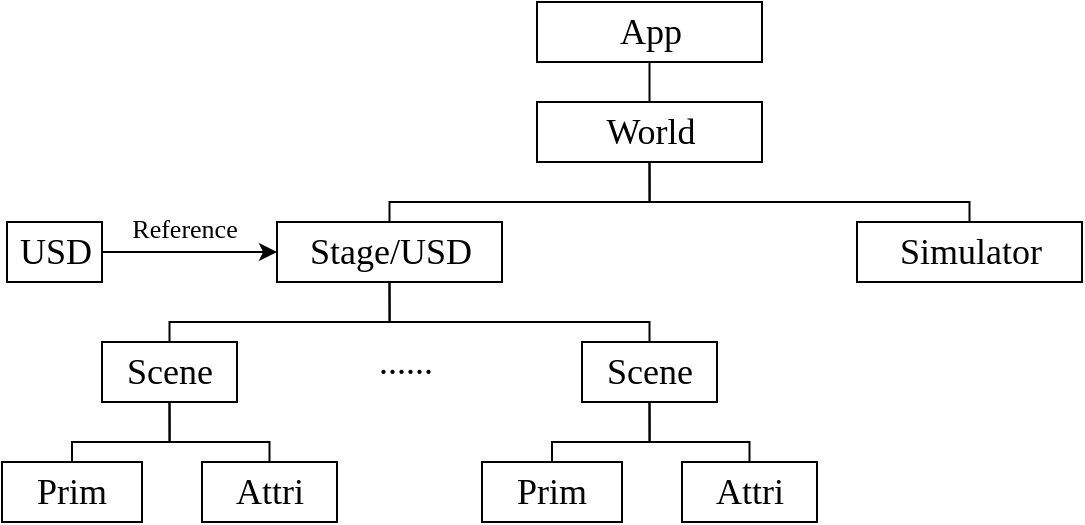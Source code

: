 <mxfile version="24.5.3" type="device">
  <diagram name="第 1 页" id="PSBUdQU4QRtS8JhmlRqs">
    <mxGraphModel dx="819" dy="497" grid="1" gridSize="10" guides="1" tooltips="1" connect="1" arrows="1" fold="1" page="1" pageScale="1" pageWidth="850" pageHeight="1100" math="0" shadow="0">
      <root>
        <mxCell id="0" />
        <mxCell id="1" parent="0" />
        <mxCell id="DmGKTJ-AFHGoHqkotbEC-5" style="edgeStyle=orthogonalEdgeStyle;rounded=0;orthogonalLoop=1;jettySize=auto;html=1;entryX=0.5;entryY=1;entryDx=0;entryDy=0;endArrow=none;endFill=0;" parent="1" source="DmGKTJ-AFHGoHqkotbEC-1" target="DmGKTJ-AFHGoHqkotbEC-4" edge="1">
          <mxGeometry relative="1" as="geometry">
            <Array as="points">
              <mxPoint x="85" y="230" />
              <mxPoint x="134" y="230" />
            </Array>
          </mxGeometry>
        </mxCell>
        <mxCell id="DmGKTJ-AFHGoHqkotbEC-1" value="&lt;font face=&quot;CaskaydiaCove Nerd Font&quot; style=&quot;font-size: 18px;&quot;&gt;Prim&lt;/font&gt;" style="whiteSpace=wrap;html=1;" parent="1" vertex="1">
          <mxGeometry x="50" y="240" width="70" height="30" as="geometry" />
        </mxCell>
        <mxCell id="DmGKTJ-AFHGoHqkotbEC-6" style="edgeStyle=orthogonalEdgeStyle;rounded=0;orthogonalLoop=1;jettySize=auto;html=1;entryX=0.5;entryY=1;entryDx=0;entryDy=0;endArrow=none;endFill=0;" parent="1" source="DmGKTJ-AFHGoHqkotbEC-2" target="DmGKTJ-AFHGoHqkotbEC-4" edge="1">
          <mxGeometry relative="1" as="geometry">
            <Array as="points">
              <mxPoint x="184" y="230" />
              <mxPoint x="134" y="230" />
            </Array>
          </mxGeometry>
        </mxCell>
        <mxCell id="DmGKTJ-AFHGoHqkotbEC-2" value="&lt;font face=&quot;CaskaydiaCove Nerd Font&quot; style=&quot;font-size: 18px;&quot;&gt;Attri&lt;/font&gt;" style="whiteSpace=wrap;html=1;" parent="1" vertex="1">
          <mxGeometry x="150" y="240" width="67.5" height="30" as="geometry" />
        </mxCell>
        <mxCell id="DmGKTJ-AFHGoHqkotbEC-14" style="edgeStyle=orthogonalEdgeStyle;rounded=0;orthogonalLoop=1;jettySize=auto;html=1;entryX=0.5;entryY=1;entryDx=0;entryDy=0;endArrow=none;endFill=0;" parent="1" source="DmGKTJ-AFHGoHqkotbEC-4" target="DmGKTJ-AFHGoHqkotbEC-13" edge="1">
          <mxGeometry relative="1" as="geometry">
            <Array as="points">
              <mxPoint x="134" y="170" />
              <mxPoint x="244" y="170" />
            </Array>
          </mxGeometry>
        </mxCell>
        <mxCell id="DmGKTJ-AFHGoHqkotbEC-4" value="&lt;font face=&quot;CaskaydiaCove Nerd Font&quot; style=&quot;font-size: 18px;&quot;&gt;Scene&lt;/font&gt;" style="whiteSpace=wrap;html=1;" parent="1" vertex="1">
          <mxGeometry x="100" y="180" width="67.5" height="30" as="geometry" />
        </mxCell>
        <mxCell id="DmGKTJ-AFHGoHqkotbEC-7" style="edgeStyle=orthogonalEdgeStyle;rounded=0;orthogonalLoop=1;jettySize=auto;html=1;entryX=0.5;entryY=1;entryDx=0;entryDy=0;endArrow=none;endFill=0;" parent="1" source="DmGKTJ-AFHGoHqkotbEC-8" target="DmGKTJ-AFHGoHqkotbEC-11" edge="1">
          <mxGeometry relative="1" as="geometry">
            <Array as="points">
              <mxPoint x="325" y="230" />
              <mxPoint x="374" y="230" />
            </Array>
          </mxGeometry>
        </mxCell>
        <mxCell id="DmGKTJ-AFHGoHqkotbEC-8" value="&lt;font face=&quot;CaskaydiaCove Nerd Font&quot; style=&quot;font-size: 18px;&quot;&gt;Prim&lt;/font&gt;" style="whiteSpace=wrap;html=1;" parent="1" vertex="1">
          <mxGeometry x="290" y="240" width="70" height="30" as="geometry" />
        </mxCell>
        <mxCell id="DmGKTJ-AFHGoHqkotbEC-9" style="edgeStyle=orthogonalEdgeStyle;rounded=0;orthogonalLoop=1;jettySize=auto;html=1;entryX=0.5;entryY=1;entryDx=0;entryDy=0;endArrow=none;endFill=0;" parent="1" source="DmGKTJ-AFHGoHqkotbEC-10" target="DmGKTJ-AFHGoHqkotbEC-11" edge="1">
          <mxGeometry relative="1" as="geometry">
            <Array as="points">
              <mxPoint x="424" y="230" />
              <mxPoint x="374" y="230" />
            </Array>
          </mxGeometry>
        </mxCell>
        <mxCell id="DmGKTJ-AFHGoHqkotbEC-10" value="&lt;font face=&quot;CaskaydiaCove Nerd Font&quot; style=&quot;font-size: 18px;&quot;&gt;Attri&lt;/font&gt;" style="whiteSpace=wrap;html=1;" parent="1" vertex="1">
          <mxGeometry x="390" y="240" width="67.5" height="30" as="geometry" />
        </mxCell>
        <mxCell id="DmGKTJ-AFHGoHqkotbEC-16" style="edgeStyle=orthogonalEdgeStyle;rounded=0;orthogonalLoop=1;jettySize=auto;html=1;entryX=0.5;entryY=1;entryDx=0;entryDy=0;endArrow=none;endFill=0;" parent="1" source="DmGKTJ-AFHGoHqkotbEC-11" target="DmGKTJ-AFHGoHqkotbEC-13" edge="1">
          <mxGeometry relative="1" as="geometry">
            <Array as="points">
              <mxPoint x="374" y="170" />
              <mxPoint x="244" y="170" />
            </Array>
          </mxGeometry>
        </mxCell>
        <mxCell id="DmGKTJ-AFHGoHqkotbEC-11" value="&lt;font face=&quot;CaskaydiaCove Nerd Font&quot; style=&quot;font-size: 18px;&quot;&gt;Scene&lt;/font&gt;" style="whiteSpace=wrap;html=1;" parent="1" vertex="1">
          <mxGeometry x="340" y="180" width="67.5" height="30" as="geometry" />
        </mxCell>
        <mxCell id="DmGKTJ-AFHGoHqkotbEC-12" value="&lt;font face=&quot;CaskaydiaCove Nerd Font&quot;&gt;&lt;span style=&quot;font-size: 18px;&quot;&gt;......&lt;/span&gt;&lt;/font&gt;" style="whiteSpace=wrap;html=1;strokeColor=none;spacingBottom=10;" parent="1" vertex="1">
          <mxGeometry x="217.5" y="180" width="67.5" height="30" as="geometry" />
        </mxCell>
        <mxCell id="DmGKTJ-AFHGoHqkotbEC-20" style="edgeStyle=orthogonalEdgeStyle;rounded=0;orthogonalLoop=1;jettySize=auto;html=1;entryX=0.5;entryY=1;entryDx=0;entryDy=0;endArrow=none;endFill=0;" parent="1" source="DmGKTJ-AFHGoHqkotbEC-13" target="DmGKTJ-AFHGoHqkotbEC-19" edge="1">
          <mxGeometry relative="1" as="geometry">
            <Array as="points">
              <mxPoint x="244" y="110" />
              <mxPoint x="374" y="110" />
            </Array>
          </mxGeometry>
        </mxCell>
        <mxCell id="DmGKTJ-AFHGoHqkotbEC-13" value="&lt;font face=&quot;CaskaydiaCove Nerd Font&quot; style=&quot;font-size: 18px;&quot;&gt;Stage&lt;/font&gt;&lt;span style=&quot;font-family: &amp;quot;CaskaydiaCove Nerd Font&amp;quot;; font-size: 18px;&quot;&gt;/USD&lt;/span&gt;" style="whiteSpace=wrap;html=1;" parent="1" vertex="1">
          <mxGeometry x="187.5" y="120" width="112.5" height="30" as="geometry" />
        </mxCell>
        <mxCell id="DmGKTJ-AFHGoHqkotbEC-21" style="edgeStyle=orthogonalEdgeStyle;rounded=0;orthogonalLoop=1;jettySize=auto;html=1;entryX=0.5;entryY=1;entryDx=0;entryDy=0;endArrow=none;endFill=0;" parent="1" source="DmGKTJ-AFHGoHqkotbEC-18" target="DmGKTJ-AFHGoHqkotbEC-19" edge="1">
          <mxGeometry relative="1" as="geometry">
            <Array as="points">
              <mxPoint x="534" y="110" />
              <mxPoint x="374" y="110" />
            </Array>
          </mxGeometry>
        </mxCell>
        <mxCell id="DmGKTJ-AFHGoHqkotbEC-18" value="&lt;font face=&quot;CaskaydiaCove Nerd Font&quot; style=&quot;font-size: 18px;&quot;&gt;Simulator&lt;/font&gt;" style="whiteSpace=wrap;html=1;" parent="1" vertex="1">
          <mxGeometry x="477.5" y="120" width="112.5" height="30" as="geometry" />
        </mxCell>
        <mxCell id="DmGKTJ-AFHGoHqkotbEC-23" value="" style="edgeStyle=orthogonalEdgeStyle;rounded=0;orthogonalLoop=1;jettySize=auto;html=1;endArrow=none;endFill=0;" parent="1" source="DmGKTJ-AFHGoHqkotbEC-19" target="DmGKTJ-AFHGoHqkotbEC-22" edge="1">
          <mxGeometry relative="1" as="geometry" />
        </mxCell>
        <mxCell id="DmGKTJ-AFHGoHqkotbEC-19" value="&lt;font face=&quot;CaskaydiaCove Nerd Font&quot; style=&quot;font-size: 18px;&quot;&gt;World&lt;/font&gt;" style="whiteSpace=wrap;html=1;" parent="1" vertex="1">
          <mxGeometry x="317.5" y="60" width="112.5" height="30" as="geometry" />
        </mxCell>
        <mxCell id="DmGKTJ-AFHGoHqkotbEC-22" value="&lt;font face=&quot;CaskaydiaCove Nerd Font&quot; style=&quot;font-size: 18px;&quot;&gt;App&lt;/font&gt;" style="whiteSpace=wrap;html=1;" parent="1" vertex="1">
          <mxGeometry x="317.5" y="10" width="112.5" height="30" as="geometry" />
        </mxCell>
        <mxCell id="2N-mhZpfjbuZ_Rilx4kp-2" style="edgeStyle=orthogonalEdgeStyle;rounded=0;orthogonalLoop=1;jettySize=auto;html=1;entryX=0;entryY=0.5;entryDx=0;entryDy=0;" edge="1" parent="1" source="2N-mhZpfjbuZ_Rilx4kp-1" target="DmGKTJ-AFHGoHqkotbEC-13">
          <mxGeometry relative="1" as="geometry" />
        </mxCell>
        <mxCell id="2N-mhZpfjbuZ_Rilx4kp-3" value="&lt;font face=&quot;CaskaydiaCove Nerd Font&quot; style=&quot;font-size: 13px;&quot;&gt;Reference&lt;/font&gt;" style="edgeLabel;html=1;align=center;verticalAlign=middle;resizable=0;points=[];" vertex="1" connectable="0" parent="2N-mhZpfjbuZ_Rilx4kp-2">
          <mxGeometry x="-0.285" y="2" relative="1" as="geometry">
            <mxPoint x="9" y="-10" as="offset" />
          </mxGeometry>
        </mxCell>
        <mxCell id="2N-mhZpfjbuZ_Rilx4kp-1" value="&lt;span style=&quot;font-family: &amp;quot;CaskaydiaCove Nerd Font&amp;quot;; font-size: 18px;&quot;&gt;USD&lt;/span&gt;" style="whiteSpace=wrap;html=1;" vertex="1" parent="1">
          <mxGeometry x="52.5" y="120" width="47.5" height="30" as="geometry" />
        </mxCell>
      </root>
    </mxGraphModel>
  </diagram>
</mxfile>
